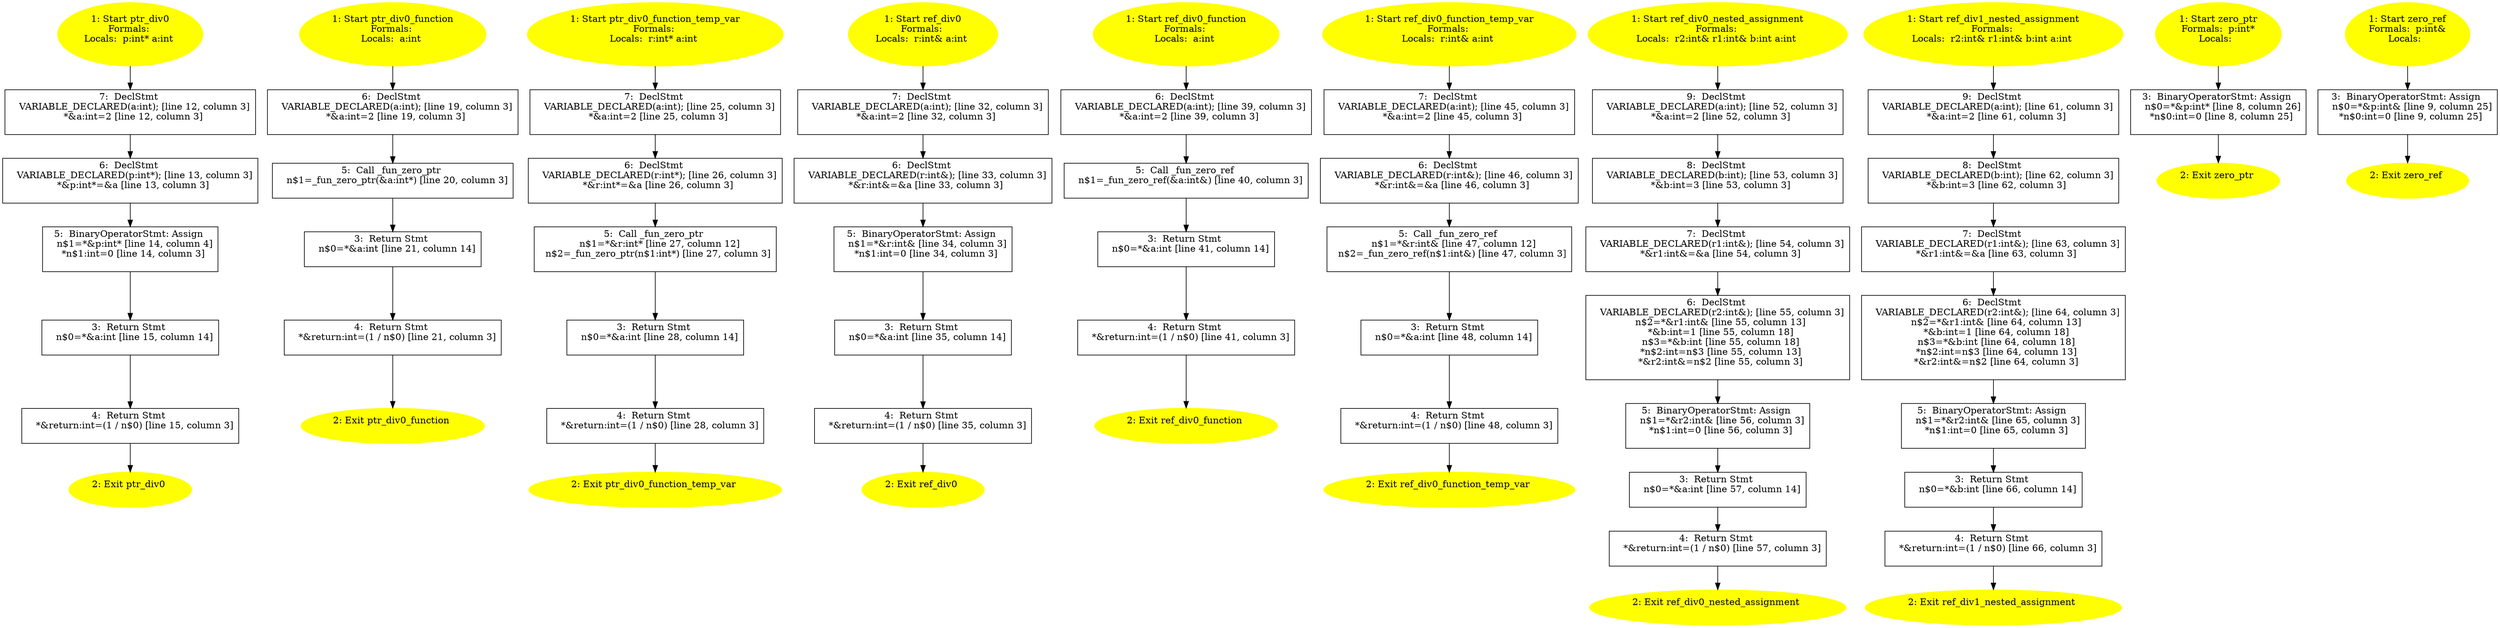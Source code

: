 /* @generated */
digraph cfg {
"ptr_div0#14193575060740497524.6928690623c7c21a_1" [label="1: Start ptr_div0\nFormals: \nLocals:  p:int* a:int \n  " color=yellow style=filled]
	

	 "ptr_div0#14193575060740497524.6928690623c7c21a_1" -> "ptr_div0#14193575060740497524.6928690623c7c21a_7" ;
"ptr_div0#14193575060740497524.6928690623c7c21a_2" [label="2: Exit ptr_div0 \n  " color=yellow style=filled]
	

"ptr_div0#14193575060740497524.6928690623c7c21a_3" [label="3:  Return Stmt \n   n$0=*&a:int [line 15, column 14]\n " shape="box"]
	

	 "ptr_div0#14193575060740497524.6928690623c7c21a_3" -> "ptr_div0#14193575060740497524.6928690623c7c21a_4" ;
"ptr_div0#14193575060740497524.6928690623c7c21a_4" [label="4:  Return Stmt \n   *&return:int=(1 / n$0) [line 15, column 3]\n " shape="box"]
	

	 "ptr_div0#14193575060740497524.6928690623c7c21a_4" -> "ptr_div0#14193575060740497524.6928690623c7c21a_2" ;
"ptr_div0#14193575060740497524.6928690623c7c21a_5" [label="5:  BinaryOperatorStmt: Assign \n   n$1=*&p:int* [line 14, column 4]\n  *n$1:int=0 [line 14, column 3]\n " shape="box"]
	

	 "ptr_div0#14193575060740497524.6928690623c7c21a_5" -> "ptr_div0#14193575060740497524.6928690623c7c21a_3" ;
"ptr_div0#14193575060740497524.6928690623c7c21a_6" [label="6:  DeclStmt \n   VARIABLE_DECLARED(p:int*); [line 13, column 3]\n  *&p:int*=&a [line 13, column 3]\n " shape="box"]
	

	 "ptr_div0#14193575060740497524.6928690623c7c21a_6" -> "ptr_div0#14193575060740497524.6928690623c7c21a_5" ;
"ptr_div0#14193575060740497524.6928690623c7c21a_7" [label="7:  DeclStmt \n   VARIABLE_DECLARED(a:int); [line 12, column 3]\n  *&a:int=2 [line 12, column 3]\n " shape="box"]
	

	 "ptr_div0#14193575060740497524.6928690623c7c21a_7" -> "ptr_div0#14193575060740497524.6928690623c7c21a_6" ;
"ptr_div0_function#154720192362675.0a3eb7529edaa487_1" [label="1: Start ptr_div0_function\nFormals: \nLocals:  a:int \n  " color=yellow style=filled]
	

	 "ptr_div0_function#154720192362675.0a3eb7529edaa487_1" -> "ptr_div0_function#154720192362675.0a3eb7529edaa487_6" ;
"ptr_div0_function#154720192362675.0a3eb7529edaa487_2" [label="2: Exit ptr_div0_function \n  " color=yellow style=filled]
	

"ptr_div0_function#154720192362675.0a3eb7529edaa487_3" [label="3:  Return Stmt \n   n$0=*&a:int [line 21, column 14]\n " shape="box"]
	

	 "ptr_div0_function#154720192362675.0a3eb7529edaa487_3" -> "ptr_div0_function#154720192362675.0a3eb7529edaa487_4" ;
"ptr_div0_function#154720192362675.0a3eb7529edaa487_4" [label="4:  Return Stmt \n   *&return:int=(1 / n$0) [line 21, column 3]\n " shape="box"]
	

	 "ptr_div0_function#154720192362675.0a3eb7529edaa487_4" -> "ptr_div0_function#154720192362675.0a3eb7529edaa487_2" ;
"ptr_div0_function#154720192362675.0a3eb7529edaa487_5" [label="5:  Call _fun_zero_ptr \n   n$1=_fun_zero_ptr(&a:int*) [line 20, column 3]\n " shape="box"]
	

	 "ptr_div0_function#154720192362675.0a3eb7529edaa487_5" -> "ptr_div0_function#154720192362675.0a3eb7529edaa487_3" ;
"ptr_div0_function#154720192362675.0a3eb7529edaa487_6" [label="6:  DeclStmt \n   VARIABLE_DECLARED(a:int); [line 19, column 3]\n  *&a:int=2 [line 19, column 3]\n " shape="box"]
	

	 "ptr_div0_function#154720192362675.0a3eb7529edaa487_6" -> "ptr_div0_function#154720192362675.0a3eb7529edaa487_5" ;
"ptr_div0_function_temp_var#515028.6b88ca0a7e844195_1" [label="1: Start ptr_div0_function_temp_var\nFormals: \nLocals:  r:int* a:int \n  " color=yellow style=filled]
	

	 "ptr_div0_function_temp_var#515028.6b88ca0a7e844195_1" -> "ptr_div0_function_temp_var#515028.6b88ca0a7e844195_7" ;
"ptr_div0_function_temp_var#515028.6b88ca0a7e844195_2" [label="2: Exit ptr_div0_function_temp_var \n  " color=yellow style=filled]
	

"ptr_div0_function_temp_var#515028.6b88ca0a7e844195_3" [label="3:  Return Stmt \n   n$0=*&a:int [line 28, column 14]\n " shape="box"]
	

	 "ptr_div0_function_temp_var#515028.6b88ca0a7e844195_3" -> "ptr_div0_function_temp_var#515028.6b88ca0a7e844195_4" ;
"ptr_div0_function_temp_var#515028.6b88ca0a7e844195_4" [label="4:  Return Stmt \n   *&return:int=(1 / n$0) [line 28, column 3]\n " shape="box"]
	

	 "ptr_div0_function_temp_var#515028.6b88ca0a7e844195_4" -> "ptr_div0_function_temp_var#515028.6b88ca0a7e844195_2" ;
"ptr_div0_function_temp_var#515028.6b88ca0a7e844195_5" [label="5:  Call _fun_zero_ptr \n   n$1=*&r:int* [line 27, column 12]\n  n$2=_fun_zero_ptr(n$1:int*) [line 27, column 3]\n " shape="box"]
	

	 "ptr_div0_function_temp_var#515028.6b88ca0a7e844195_5" -> "ptr_div0_function_temp_var#515028.6b88ca0a7e844195_3" ;
"ptr_div0_function_temp_var#515028.6b88ca0a7e844195_6" [label="6:  DeclStmt \n   VARIABLE_DECLARED(r:int*); [line 26, column 3]\n  *&r:int*=&a [line 26, column 3]\n " shape="box"]
	

	 "ptr_div0_function_temp_var#515028.6b88ca0a7e844195_6" -> "ptr_div0_function_temp_var#515028.6b88ca0a7e844195_5" ;
"ptr_div0_function_temp_var#515028.6b88ca0a7e844195_7" [label="7:  DeclStmt \n   VARIABLE_DECLARED(a:int); [line 25, column 3]\n  *&a:int=2 [line 25, column 3]\n " shape="box"]
	

	 "ptr_div0_function_temp_var#515028.6b88ca0a7e844195_7" -> "ptr_div0_function_temp_var#515028.6b88ca0a7e844195_6" ;
"ref_div0#1043072996947162803.d8e5fefe42038c85_1" [label="1: Start ref_div0\nFormals: \nLocals:  r:int& a:int \n  " color=yellow style=filled]
	

	 "ref_div0#1043072996947162803.d8e5fefe42038c85_1" -> "ref_div0#1043072996947162803.d8e5fefe42038c85_7" ;
"ref_div0#1043072996947162803.d8e5fefe42038c85_2" [label="2: Exit ref_div0 \n  " color=yellow style=filled]
	

"ref_div0#1043072996947162803.d8e5fefe42038c85_3" [label="3:  Return Stmt \n   n$0=*&a:int [line 35, column 14]\n " shape="box"]
	

	 "ref_div0#1043072996947162803.d8e5fefe42038c85_3" -> "ref_div0#1043072996947162803.d8e5fefe42038c85_4" ;
"ref_div0#1043072996947162803.d8e5fefe42038c85_4" [label="4:  Return Stmt \n   *&return:int=(1 / n$0) [line 35, column 3]\n " shape="box"]
	

	 "ref_div0#1043072996947162803.d8e5fefe42038c85_4" -> "ref_div0#1043072996947162803.d8e5fefe42038c85_2" ;
"ref_div0#1043072996947162803.d8e5fefe42038c85_5" [label="5:  BinaryOperatorStmt: Assign \n   n$1=*&r:int& [line 34, column 3]\n  *n$1:int=0 [line 34, column 3]\n " shape="box"]
	

	 "ref_div0#1043072996947162803.d8e5fefe42038c85_5" -> "ref_div0#1043072996947162803.d8e5fefe42038c85_3" ;
"ref_div0#1043072996947162803.d8e5fefe42038c85_6" [label="6:  DeclStmt \n   VARIABLE_DECLARED(r:int&); [line 33, column 3]\n  *&r:int&=&a [line 33, column 3]\n " shape="box"]
	

	 "ref_div0#1043072996947162803.d8e5fefe42038c85_6" -> "ref_div0#1043072996947162803.d8e5fefe42038c85_5" ;
"ref_div0#1043072996947162803.d8e5fefe42038c85_7" [label="7:  DeclStmt \n   VARIABLE_DECLARED(a:int); [line 32, column 3]\n  *&a:int=2 [line 32, column 3]\n " shape="box"]
	

	 "ref_div0#1043072996947162803.d8e5fefe42038c85_7" -> "ref_div0#1043072996947162803.d8e5fefe42038c85_6" ;
"ref_div0_function#154466843173063.095fd29aa2a7d202_1" [label="1: Start ref_div0_function\nFormals: \nLocals:  a:int \n  " color=yellow style=filled]
	

	 "ref_div0_function#154466843173063.095fd29aa2a7d202_1" -> "ref_div0_function#154466843173063.095fd29aa2a7d202_6" ;
"ref_div0_function#154466843173063.095fd29aa2a7d202_2" [label="2: Exit ref_div0_function \n  " color=yellow style=filled]
	

"ref_div0_function#154466843173063.095fd29aa2a7d202_3" [label="3:  Return Stmt \n   n$0=*&a:int [line 41, column 14]\n " shape="box"]
	

	 "ref_div0_function#154466843173063.095fd29aa2a7d202_3" -> "ref_div0_function#154466843173063.095fd29aa2a7d202_4" ;
"ref_div0_function#154466843173063.095fd29aa2a7d202_4" [label="4:  Return Stmt \n   *&return:int=(1 / n$0) [line 41, column 3]\n " shape="box"]
	

	 "ref_div0_function#154466843173063.095fd29aa2a7d202_4" -> "ref_div0_function#154466843173063.095fd29aa2a7d202_2" ;
"ref_div0_function#154466843173063.095fd29aa2a7d202_5" [label="5:  Call _fun_zero_ref \n   n$1=_fun_zero_ref(&a:int&) [line 40, column 3]\n " shape="box"]
	

	 "ref_div0_function#154466843173063.095fd29aa2a7d202_5" -> "ref_div0_function#154466843173063.095fd29aa2a7d202_3" ;
"ref_div0_function#154466843173063.095fd29aa2a7d202_6" [label="6:  DeclStmt \n   VARIABLE_DECLARED(a:int); [line 39, column 3]\n  *&a:int=2 [line 39, column 3]\n " shape="box"]
	

	 "ref_div0_function#154466843173063.095fd29aa2a7d202_6" -> "ref_div0_function#154466843173063.095fd29aa2a7d202_5" ;
"ref_div0_function_temp_var#142078.a899517f09b367d5_1" [label="1: Start ref_div0_function_temp_var\nFormals: \nLocals:  r:int& a:int \n  " color=yellow style=filled]
	

	 "ref_div0_function_temp_var#142078.a899517f09b367d5_1" -> "ref_div0_function_temp_var#142078.a899517f09b367d5_7" ;
"ref_div0_function_temp_var#142078.a899517f09b367d5_2" [label="2: Exit ref_div0_function_temp_var \n  " color=yellow style=filled]
	

"ref_div0_function_temp_var#142078.a899517f09b367d5_3" [label="3:  Return Stmt \n   n$0=*&a:int [line 48, column 14]\n " shape="box"]
	

	 "ref_div0_function_temp_var#142078.a899517f09b367d5_3" -> "ref_div0_function_temp_var#142078.a899517f09b367d5_4" ;
"ref_div0_function_temp_var#142078.a899517f09b367d5_4" [label="4:  Return Stmt \n   *&return:int=(1 / n$0) [line 48, column 3]\n " shape="box"]
	

	 "ref_div0_function_temp_var#142078.a899517f09b367d5_4" -> "ref_div0_function_temp_var#142078.a899517f09b367d5_2" ;
"ref_div0_function_temp_var#142078.a899517f09b367d5_5" [label="5:  Call _fun_zero_ref \n   n$1=*&r:int& [line 47, column 12]\n  n$2=_fun_zero_ref(n$1:int&) [line 47, column 3]\n " shape="box"]
	

	 "ref_div0_function_temp_var#142078.a899517f09b367d5_5" -> "ref_div0_function_temp_var#142078.a899517f09b367d5_3" ;
"ref_div0_function_temp_var#142078.a899517f09b367d5_6" [label="6:  DeclStmt \n   VARIABLE_DECLARED(r:int&); [line 46, column 3]\n  *&r:int&=&a [line 46, column 3]\n " shape="box"]
	

	 "ref_div0_function_temp_var#142078.a899517f09b367d5_6" -> "ref_div0_function_temp_var#142078.a899517f09b367d5_5" ;
"ref_div0_function_temp_var#142078.a899517f09b367d5_7" [label="7:  DeclStmt \n   VARIABLE_DECLARED(a:int); [line 45, column 3]\n  *&a:int=2 [line 45, column 3]\n " shape="box"]
	

	 "ref_div0_function_temp_var#142078.a899517f09b367d5_7" -> "ref_div0_function_temp_var#142078.a899517f09b367d5_6" ;
"ref_div0_nested_assignment#171269.bd6abb3056f6689f_1" [label="1: Start ref_div0_nested_assignment\nFormals: \nLocals:  r2:int& r1:int& b:int a:int \n  " color=yellow style=filled]
	

	 "ref_div0_nested_assignment#171269.bd6abb3056f6689f_1" -> "ref_div0_nested_assignment#171269.bd6abb3056f6689f_9" ;
"ref_div0_nested_assignment#171269.bd6abb3056f6689f_2" [label="2: Exit ref_div0_nested_assignment \n  " color=yellow style=filled]
	

"ref_div0_nested_assignment#171269.bd6abb3056f6689f_3" [label="3:  Return Stmt \n   n$0=*&a:int [line 57, column 14]\n " shape="box"]
	

	 "ref_div0_nested_assignment#171269.bd6abb3056f6689f_3" -> "ref_div0_nested_assignment#171269.bd6abb3056f6689f_4" ;
"ref_div0_nested_assignment#171269.bd6abb3056f6689f_4" [label="4:  Return Stmt \n   *&return:int=(1 / n$0) [line 57, column 3]\n " shape="box"]
	

	 "ref_div0_nested_assignment#171269.bd6abb3056f6689f_4" -> "ref_div0_nested_assignment#171269.bd6abb3056f6689f_2" ;
"ref_div0_nested_assignment#171269.bd6abb3056f6689f_5" [label="5:  BinaryOperatorStmt: Assign \n   n$1=*&r2:int& [line 56, column 3]\n  *n$1:int=0 [line 56, column 3]\n " shape="box"]
	

	 "ref_div0_nested_assignment#171269.bd6abb3056f6689f_5" -> "ref_div0_nested_assignment#171269.bd6abb3056f6689f_3" ;
"ref_div0_nested_assignment#171269.bd6abb3056f6689f_6" [label="6:  DeclStmt \n   VARIABLE_DECLARED(r2:int&); [line 55, column 3]\n  n$2=*&r1:int& [line 55, column 13]\n  *&b:int=1 [line 55, column 18]\n  n$3=*&b:int [line 55, column 18]\n  *n$2:int=n$3 [line 55, column 13]\n  *&r2:int&=n$2 [line 55, column 3]\n " shape="box"]
	

	 "ref_div0_nested_assignment#171269.bd6abb3056f6689f_6" -> "ref_div0_nested_assignment#171269.bd6abb3056f6689f_5" ;
"ref_div0_nested_assignment#171269.bd6abb3056f6689f_7" [label="7:  DeclStmt \n   VARIABLE_DECLARED(r1:int&); [line 54, column 3]\n  *&r1:int&=&a [line 54, column 3]\n " shape="box"]
	

	 "ref_div0_nested_assignment#171269.bd6abb3056f6689f_7" -> "ref_div0_nested_assignment#171269.bd6abb3056f6689f_6" ;
"ref_div0_nested_assignment#171269.bd6abb3056f6689f_8" [label="8:  DeclStmt \n   VARIABLE_DECLARED(b:int); [line 53, column 3]\n  *&b:int=3 [line 53, column 3]\n " shape="box"]
	

	 "ref_div0_nested_assignment#171269.bd6abb3056f6689f_8" -> "ref_div0_nested_assignment#171269.bd6abb3056f6689f_7" ;
"ref_div0_nested_assignment#171269.bd6abb3056f6689f_9" [label="9:  DeclStmt \n   VARIABLE_DECLARED(a:int); [line 52, column 3]\n  *&a:int=2 [line 52, column 3]\n " shape="box"]
	

	 "ref_div0_nested_assignment#171269.bd6abb3056f6689f_9" -> "ref_div0_nested_assignment#171269.bd6abb3056f6689f_8" ;
"ref_div1_nested_assignment#512157.a9f8511d9ff791c4_1" [label="1: Start ref_div1_nested_assignment\nFormals: \nLocals:  r2:int& r1:int& b:int a:int \n  " color=yellow style=filled]
	

	 "ref_div1_nested_assignment#512157.a9f8511d9ff791c4_1" -> "ref_div1_nested_assignment#512157.a9f8511d9ff791c4_9" ;
"ref_div1_nested_assignment#512157.a9f8511d9ff791c4_2" [label="2: Exit ref_div1_nested_assignment \n  " color=yellow style=filled]
	

"ref_div1_nested_assignment#512157.a9f8511d9ff791c4_3" [label="3:  Return Stmt \n   n$0=*&b:int [line 66, column 14]\n " shape="box"]
	

	 "ref_div1_nested_assignment#512157.a9f8511d9ff791c4_3" -> "ref_div1_nested_assignment#512157.a9f8511d9ff791c4_4" ;
"ref_div1_nested_assignment#512157.a9f8511d9ff791c4_4" [label="4:  Return Stmt \n   *&return:int=(1 / n$0) [line 66, column 3]\n " shape="box"]
	

	 "ref_div1_nested_assignment#512157.a9f8511d9ff791c4_4" -> "ref_div1_nested_assignment#512157.a9f8511d9ff791c4_2" ;
"ref_div1_nested_assignment#512157.a9f8511d9ff791c4_5" [label="5:  BinaryOperatorStmt: Assign \n   n$1=*&r2:int& [line 65, column 3]\n  *n$1:int=0 [line 65, column 3]\n " shape="box"]
	

	 "ref_div1_nested_assignment#512157.a9f8511d9ff791c4_5" -> "ref_div1_nested_assignment#512157.a9f8511d9ff791c4_3" ;
"ref_div1_nested_assignment#512157.a9f8511d9ff791c4_6" [label="6:  DeclStmt \n   VARIABLE_DECLARED(r2:int&); [line 64, column 3]\n  n$2=*&r1:int& [line 64, column 13]\n  *&b:int=1 [line 64, column 18]\n  n$3=*&b:int [line 64, column 18]\n  *n$2:int=n$3 [line 64, column 13]\n  *&r2:int&=n$2 [line 64, column 3]\n " shape="box"]
	

	 "ref_div1_nested_assignment#512157.a9f8511d9ff791c4_6" -> "ref_div1_nested_assignment#512157.a9f8511d9ff791c4_5" ;
"ref_div1_nested_assignment#512157.a9f8511d9ff791c4_7" [label="7:  DeclStmt \n   VARIABLE_DECLARED(r1:int&); [line 63, column 3]\n  *&r1:int&=&a [line 63, column 3]\n " shape="box"]
	

	 "ref_div1_nested_assignment#512157.a9f8511d9ff791c4_7" -> "ref_div1_nested_assignment#512157.a9f8511d9ff791c4_6" ;
"ref_div1_nested_assignment#512157.a9f8511d9ff791c4_8" [label="8:  DeclStmt \n   VARIABLE_DECLARED(b:int); [line 62, column 3]\n  *&b:int=3 [line 62, column 3]\n " shape="box"]
	

	 "ref_div1_nested_assignment#512157.a9f8511d9ff791c4_8" -> "ref_div1_nested_assignment#512157.a9f8511d9ff791c4_7" ;
"ref_div1_nested_assignment#512157.a9f8511d9ff791c4_9" [label="9:  DeclStmt \n   VARIABLE_DECLARED(a:int); [line 61, column 3]\n  *&a:int=2 [line 61, column 3]\n " shape="box"]
	

	 "ref_div1_nested_assignment#512157.a9f8511d9ff791c4_9" -> "ref_div1_nested_assignment#512157.a9f8511d9ff791c4_8" ;
"zero_ptr#10962438709356261388.c1a1091e7e1d49bd_1" [label="1: Start zero_ptr\nFormals:  p:int*\nLocals:  \n  " color=yellow style=filled]
	

	 "zero_ptr#10962438709356261388.c1a1091e7e1d49bd_1" -> "zero_ptr#10962438709356261388.c1a1091e7e1d49bd_3" ;
"zero_ptr#10962438709356261388.c1a1091e7e1d49bd_2" [label="2: Exit zero_ptr \n  " color=yellow style=filled]
	

"zero_ptr#10962438709356261388.c1a1091e7e1d49bd_3" [label="3:  BinaryOperatorStmt: Assign \n   n$0=*&p:int* [line 8, column 26]\n  *n$0:int=0 [line 8, column 25]\n " shape="box"]
	

	 "zero_ptr#10962438709356261388.c1a1091e7e1d49bd_3" -> "zero_ptr#10962438709356261388.c1a1091e7e1d49bd_2" ;
"zero_ref#8777441955929384761.2247f2b8d396eabb_1" [label="1: Start zero_ref\nFormals:  p:int&\nLocals:  \n  " color=yellow style=filled]
	

	 "zero_ref#8777441955929384761.2247f2b8d396eabb_1" -> "zero_ref#8777441955929384761.2247f2b8d396eabb_3" ;
"zero_ref#8777441955929384761.2247f2b8d396eabb_2" [label="2: Exit zero_ref \n  " color=yellow style=filled]
	

"zero_ref#8777441955929384761.2247f2b8d396eabb_3" [label="3:  BinaryOperatorStmt: Assign \n   n$0=*&p:int& [line 9, column 25]\n  *n$0:int=0 [line 9, column 25]\n " shape="box"]
	

	 "zero_ref#8777441955929384761.2247f2b8d396eabb_3" -> "zero_ref#8777441955929384761.2247f2b8d396eabb_2" ;
}
